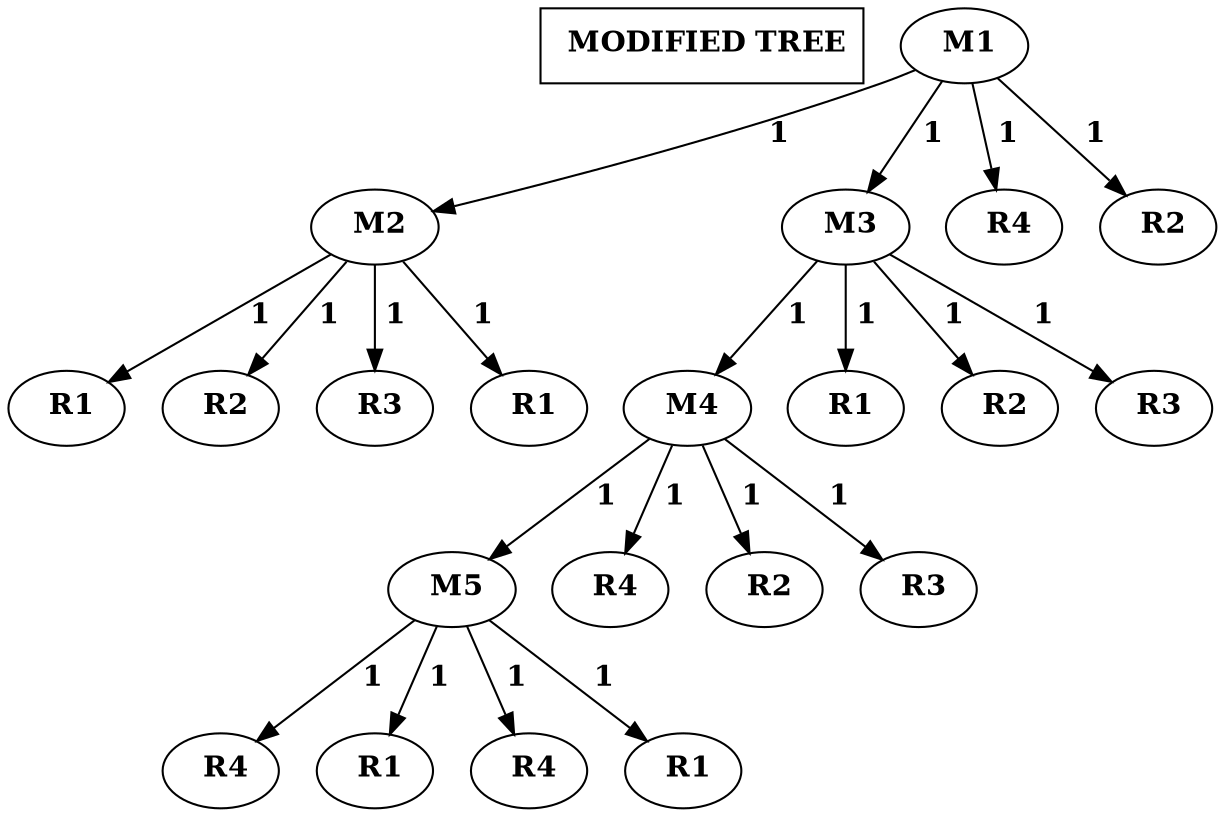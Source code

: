 digraph G {
tree[label=< <B>MODIFIED TREE</B>> shape=RECTANGLE style=BOLD ]
    1 [label=< <B>M1</B>>];
    2 [label=< <B>M2</B>>];
    1 -> 2 [label=< <B>1</B>>];
    1 [label=< <B>M1</B>>];
    3 [label=< <B>M3</B>>];
    1 -> 3 [label=< <B>1</B>>];
    1 [label=< <B>M1</B>>];
    100 [label=< <B>R4</B>>];
    1 -> 100 [label=< <B>1</B>>];
    1 [label=< <B>M1</B>>];
    200 [label=< <B>R2</B>>];
    1 -> 200 [label=< <B>1</B>>];
    3 [label=< <B>M3</B>>];
    4 [label=< <B>M4</B>>];
    3 -> 4 [label=< <B>1</B>>];
    3 [label=< <B>M3</B>>];
    300 [label=< <B>R1</B>>];
    3 -> 300 [label=< <B>1</B>>];
    3 [label=< <B>M3</B>>];
    400 [label=< <B>R2</B>>];
    3 -> 400 [label=< <B>1</B>>];
    3 [label=< <B>M3</B>>];
    500 [label=< <B>R3</B>>];
    3 -> 500 [label=< <B>1</B>>];
    4 [label=< <B>M4</B>>];
    5 [label=< <B>M5</B>>];
    4 -> 5 [label=< <B>1</B>>];
    4 [label=< <B>M4</B>>];
    600 [label=< <B>R4</B>>];
    4 -> 600 [label=< <B>1</B>>];
    4 [label=< <B>M4</B>>];
    700 [label=< <B>R2</B>>];
    4 -> 700 [label=< <B>1</B>>];
    4 [label=< <B>M4</B>>];
    800 [label=< <B>R3</B>>];
    4 -> 800 [label=< <B>1</B>>];
    2 [label=< <B>M2</B>>];
    900 [label=< <B>R1</B>>];
    2 -> 900 [label=< <B>1</B>>];
    2 [label=< <B>M2</B>>];
    1000 [label=< <B>R2</B>>];
    2 -> 1000 [label=< <B>1</B>>];
    2 [label=< <B>M2</B>>];
    1100 [label=< <B>R3</B>>];
    2 -> 1100 [label=< <B>1</B>>];
    2 [label=< <B>M2</B>>];
    1200 [label=< <B>R1</B>>];
    2 -> 1200 [label=< <B>1</B>>];
    5 [label=< <B>M5</B>>];
    1300 [label=< <B>R4</B>>];
    5 -> 1300 [label=< <B>1</B>>];
    5 [label=< <B>M5</B>>];
    1400 [label=< <B>R1</B>>];
    5 -> 1400 [label=< <B>1</B>>];
    5 [label=< <B>M5</B>>];
    1500 [label=< <B>R4</B>>];
    5 -> 1500 [label=< <B>1</B>>];
    5 [label=< <B>M5</B>>];
    1600 [label=< <B>R1</B>>];
    5 -> 1600 [label=< <B>1</B>>];
}